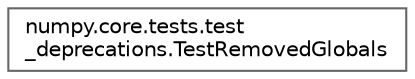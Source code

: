 digraph "Graphical Class Hierarchy"
{
 // LATEX_PDF_SIZE
  bgcolor="transparent";
  edge [fontname=Helvetica,fontsize=10,labelfontname=Helvetica,labelfontsize=10];
  node [fontname=Helvetica,fontsize=10,shape=box,height=0.2,width=0.4];
  rankdir="LR";
  Node0 [id="Node000000",label="numpy.core.tests.test\l_deprecations.TestRemovedGlobals",height=0.2,width=0.4,color="grey40", fillcolor="white", style="filled",URL="$db/dc0/classnumpy_1_1core_1_1tests_1_1test__deprecations_1_1TestRemovedGlobals.html",tooltip=" "];
}
